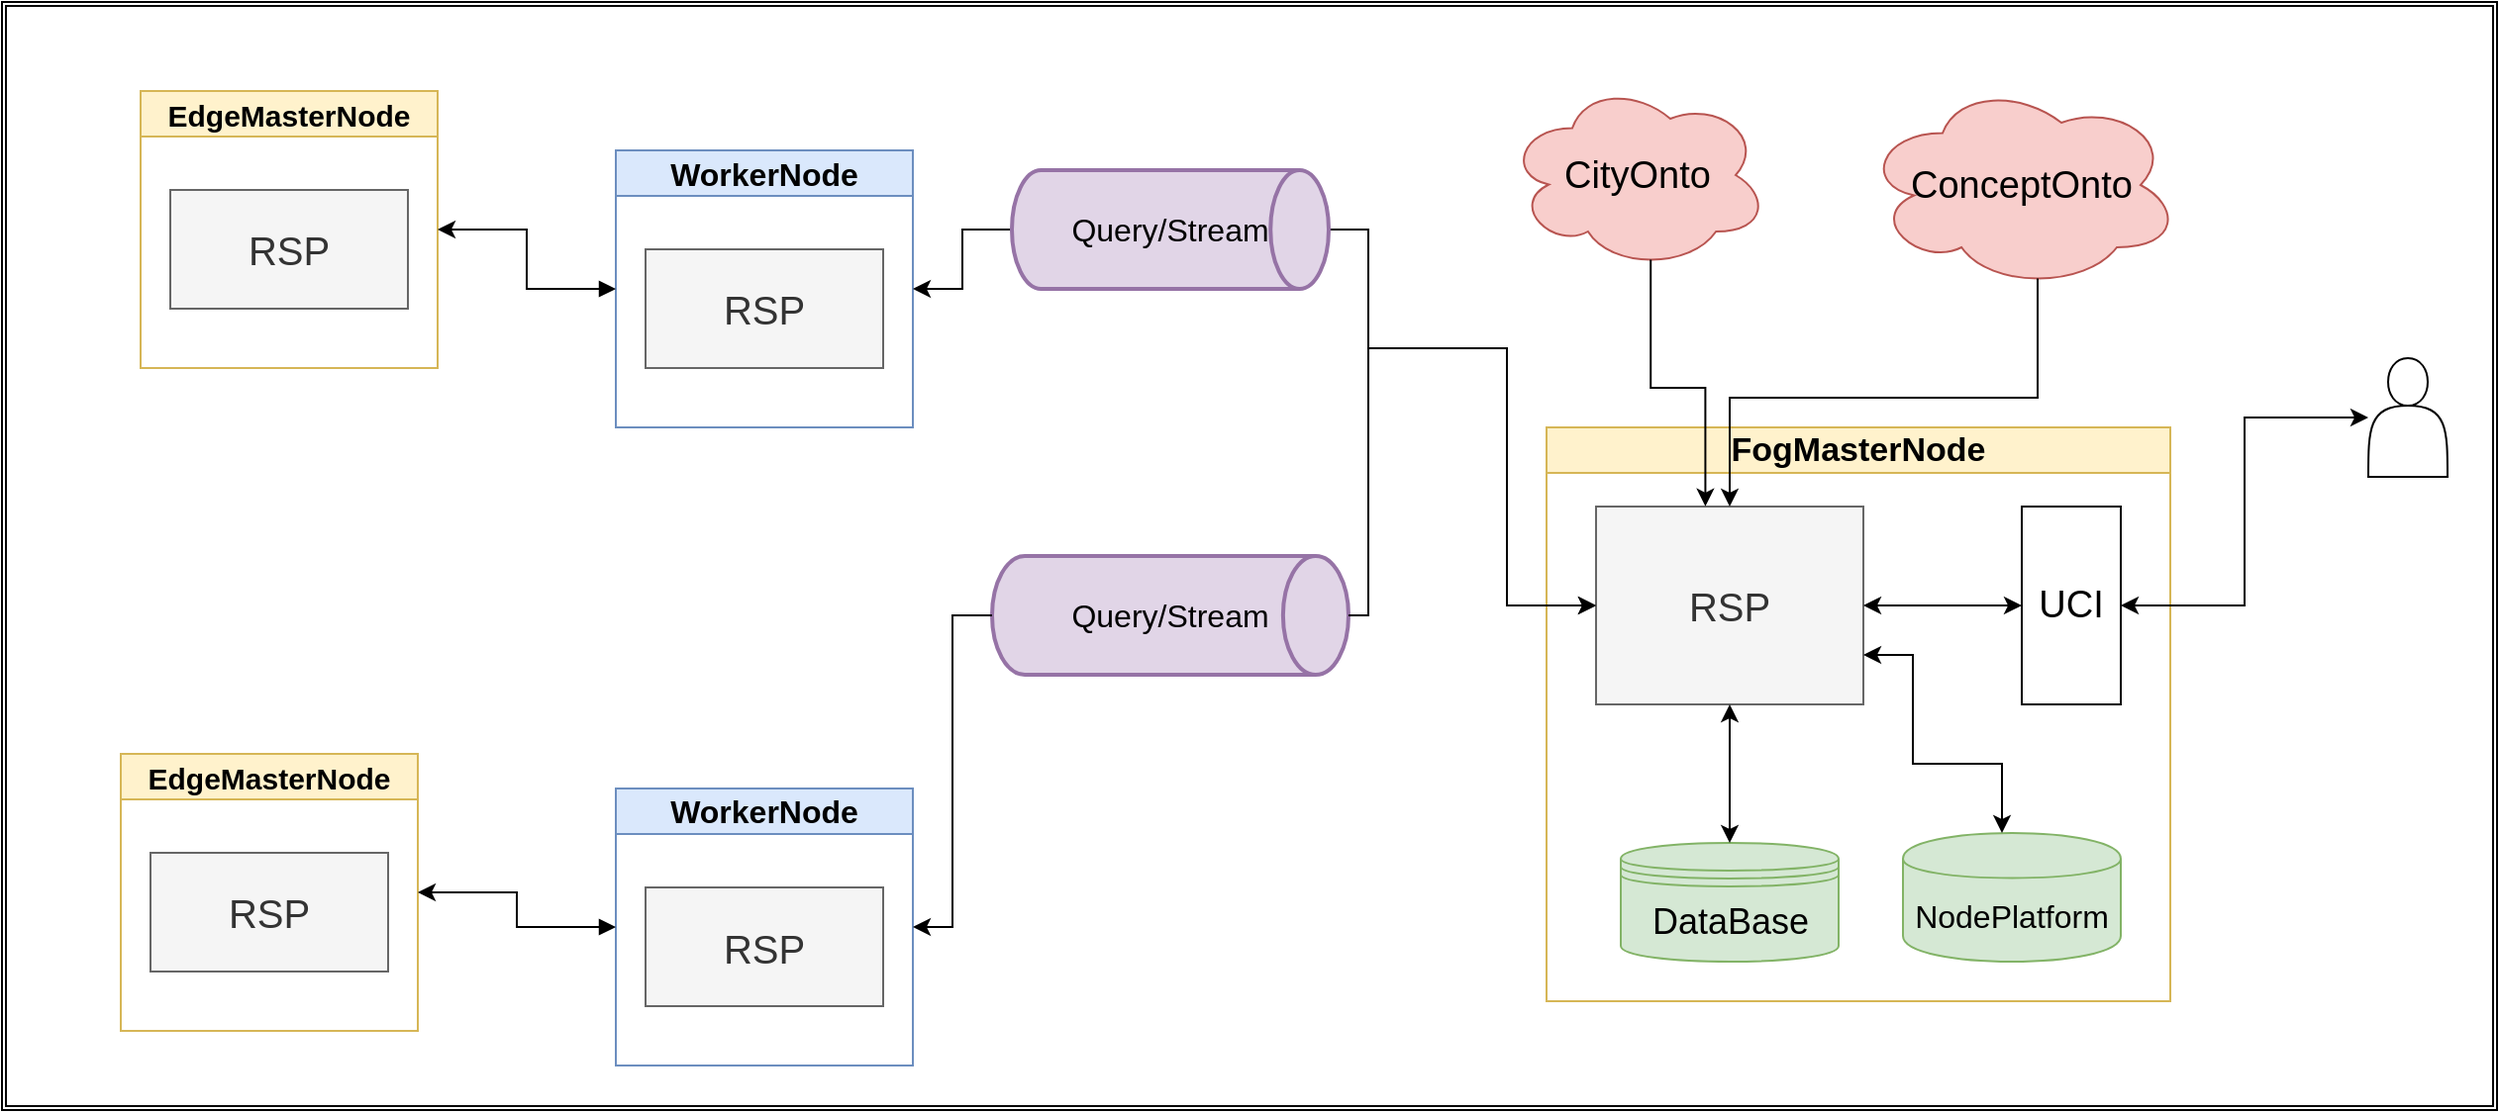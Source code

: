 <mxfile version="28.1.1">
  <diagram name="Page-1" id="o3SQkTJnknENZmN0Xpsn">
    <mxGraphModel dx="3455" dy="1338" grid="1" gridSize="10" guides="1" tooltips="1" connect="1" arrows="1" fold="1" page="1" pageScale="1" pageWidth="850" pageHeight="1100" math="0" shadow="0">
      <root>
        <mxCell id="0" />
        <mxCell id="1" parent="0" />
        <mxCell id="nFZS_PApO_jUczgosnJF-1" value="" style="shape=ext;double=1;rounded=0;whiteSpace=wrap;html=1;fontSize=11;" vertex="1" parent="1">
          <mxGeometry x="-770" y="610" width="1260" height="560" as="geometry" />
        </mxCell>
        <mxCell id="nFZS_PApO_jUczgosnJF-2" value="WorkerNode" style="swimlane;whiteSpace=wrap;html=1;fillColor=#dae8fc;strokeColor=#6c8ebf;fontSize=16;" vertex="1" parent="1">
          <mxGeometry x="-460" y="685" width="150" height="140" as="geometry" />
        </mxCell>
        <UserObject label="RSP" treeRoot="1" id="nFZS_PApO_jUczgosnJF-3">
          <mxCell style="whiteSpace=wrap;html=1;align=center;treeFolding=1;treeMoving=1;newEdgeStyle={&quot;edgeStyle&quot;:&quot;elbowEdgeStyle&quot;,&quot;startArrow&quot;:&quot;none&quot;,&quot;endArrow&quot;:&quot;none&quot;};fillColor=#f5f5f5;fontColor=#333333;strokeColor=#666666;fontSize=20;" vertex="1" parent="nFZS_PApO_jUczgosnJF-2">
            <mxGeometry x="15" y="50" width="120" height="60" as="geometry" />
          </mxCell>
        </UserObject>
        <mxCell id="nFZS_PApO_jUczgosnJF-4" value="FogMasterNode" style="swimlane;whiteSpace=wrap;html=1;fillColor=#fff2cc;strokeColor=#d6b656;fontSize=17;" vertex="1" parent="1">
          <mxGeometry x="10" y="825" width="315" height="290" as="geometry" />
        </mxCell>
        <UserObject label="RSP" treeRoot="1" id="nFZS_PApO_jUczgosnJF-5">
          <mxCell style="whiteSpace=wrap;html=1;align=center;treeFolding=1;treeMoving=1;newEdgeStyle={&quot;edgeStyle&quot;:&quot;elbowEdgeStyle&quot;,&quot;startArrow&quot;:&quot;none&quot;,&quot;endArrow&quot;:&quot;none&quot;};fillColor=#f5f5f5;fontColor=#333333;strokeColor=#666666;fontSize=20;" vertex="1" parent="nFZS_PApO_jUczgosnJF-4">
            <mxGeometry x="25" y="40" width="135" height="100" as="geometry" />
          </mxCell>
        </UserObject>
        <mxCell id="nFZS_PApO_jUczgosnJF-6" value="UCI" style="rounded=0;whiteSpace=wrap;html=1;fontSize=19;" vertex="1" parent="nFZS_PApO_jUczgosnJF-4">
          <mxGeometry x="240" y="40" width="50" height="100" as="geometry" />
        </mxCell>
        <mxCell id="nFZS_PApO_jUczgosnJF-7" value="NodePlatform" style="shape=cylinder;whiteSpace=wrap;html=1;boundedLbl=1;backgroundOutline=1;fillColor=#d5e8d4;strokeColor=#82b366;fontSize=16;" vertex="1" parent="nFZS_PApO_jUczgosnJF-4">
          <mxGeometry x="180" y="205" width="110" height="65" as="geometry" />
        </mxCell>
        <mxCell id="nFZS_PApO_jUczgosnJF-8" value="DataBase" style="shape=datastore;whiteSpace=wrap;html=1;fillColor=#d5e8d4;strokeColor=#82b366;fontSize=18;" vertex="1" parent="nFZS_PApO_jUczgosnJF-4">
          <mxGeometry x="37.5" y="210" width="110" height="60" as="geometry" />
        </mxCell>
        <mxCell id="nFZS_PApO_jUczgosnJF-9" value="" style="endArrow=classic;startArrow=classic;html=1;rounded=0;fontSize=11;entryX=1;entryY=0.5;entryDx=0;entryDy=0;exitX=0;exitY=0.5;exitDx=0;exitDy=0;" edge="1" parent="nFZS_PApO_jUczgosnJF-4" source="nFZS_PApO_jUczgosnJF-6" target="nFZS_PApO_jUczgosnJF-5">
          <mxGeometry width="50" height="50" relative="1" as="geometry">
            <mxPoint x="103" y="220" as="sourcePoint" />
            <mxPoint x="103" y="150" as="targetPoint" />
          </mxGeometry>
        </mxCell>
        <mxCell id="nFZS_PApO_jUczgosnJF-10" style="edgeStyle=orthogonalEdgeStyle;rounded=0;orthogonalLoop=1;jettySize=auto;html=1;exitX=1;exitY=0.75;exitDx=0;exitDy=0;fontSize=11;startArrow=classic;startFill=1;" edge="1" parent="nFZS_PApO_jUczgosnJF-4" source="nFZS_PApO_jUczgosnJF-5">
          <mxGeometry relative="1" as="geometry">
            <mxPoint x="225" y="130" as="sourcePoint" />
            <mxPoint x="230" y="205" as="targetPoint" />
            <Array as="points">
              <mxPoint x="185" y="115" />
              <mxPoint x="185" y="170" />
              <mxPoint x="230" y="170" />
            </Array>
          </mxGeometry>
        </mxCell>
        <mxCell id="nFZS_PApO_jUczgosnJF-11" value="" style="endArrow=classic;startArrow=classic;html=1;rounded=0;fontSize=11;entryX=0.5;entryY=1;entryDx=0;entryDy=0;exitX=0.5;exitY=0;exitDx=0;exitDy=0;" edge="1" parent="nFZS_PApO_jUczgosnJF-4" source="nFZS_PApO_jUczgosnJF-8" target="nFZS_PApO_jUczgosnJF-5">
          <mxGeometry width="50" height="50" relative="1" as="geometry">
            <mxPoint x="58" y="200" as="sourcePoint" />
            <mxPoint x="110" y="290" as="targetPoint" />
          </mxGeometry>
        </mxCell>
        <mxCell id="nFZS_PApO_jUczgosnJF-12" style="edgeStyle=orthogonalEdgeStyle;rounded=0;orthogonalLoop=1;jettySize=auto;html=1;entryX=1;entryY=0.5;entryDx=0;entryDy=0;strokeWidth=1;fontSize=11;startArrow=classic;startFill=1;" edge="1" parent="1" source="nFZS_PApO_jUczgosnJF-13" target="nFZS_PApO_jUczgosnJF-6">
          <mxGeometry relative="1" as="geometry" />
        </mxCell>
        <mxCell id="nFZS_PApO_jUczgosnJF-13" value="" style="shape=actor;whiteSpace=wrap;html=1;" vertex="1" parent="1">
          <mxGeometry x="425" y="790" width="40" height="60" as="geometry" />
        </mxCell>
        <mxCell id="nFZS_PApO_jUczgosnJF-14" style="edgeStyle=orthogonalEdgeStyle;rounded=0;orthogonalLoop=1;jettySize=auto;html=1;exitX=0;exitY=0.5;exitDx=0;exitDy=0;exitPerimeter=0;entryX=1;entryY=0.5;entryDx=0;entryDy=0;fontSize=11;" edge="1" parent="1" source="nFZS_PApO_jUczgosnJF-16" target="nFZS_PApO_jUczgosnJF-2">
          <mxGeometry relative="1" as="geometry">
            <mxPoint x="-310" y="840" as="sourcePoint" />
          </mxGeometry>
        </mxCell>
        <mxCell id="nFZS_PApO_jUczgosnJF-15" style="edgeStyle=orthogonalEdgeStyle;rounded=0;orthogonalLoop=1;jettySize=auto;html=1;fontSize=11;exitX=1;exitY=0.5;exitDx=0;exitDy=0;exitPerimeter=0;entryX=0;entryY=0.5;entryDx=0;entryDy=0;" edge="1" parent="1" source="nFZS_PApO_jUczgosnJF-16" target="nFZS_PApO_jUczgosnJF-5">
          <mxGeometry relative="1" as="geometry">
            <mxPoint x="-110" y="870" as="targetPoint" />
            <mxPoint x="-170" y="840" as="sourcePoint" />
            <Array as="points">
              <mxPoint x="-80" y="725" />
              <mxPoint x="-80" y="785" />
              <mxPoint x="-10" y="785" />
              <mxPoint x="-10" y="915" />
            </Array>
          </mxGeometry>
        </mxCell>
        <mxCell id="nFZS_PApO_jUczgosnJF-16" value="Query/Stream" style="strokeWidth=2;html=1;shape=mxgraph.flowchart.direct_data;whiteSpace=wrap;sketch=0;fontSize=16;labelBackgroundColor=none;fillColor=#e1d5e7;strokeColor=#9673a6;" vertex="1" parent="1">
          <mxGeometry x="-260" y="695" width="160" height="60" as="geometry" />
        </mxCell>
        <mxCell id="nFZS_PApO_jUczgosnJF-17" value="Query/Stream" style="strokeWidth=2;html=1;shape=mxgraph.flowchart.direct_data;whiteSpace=wrap;sketch=0;fontSize=16;fillColor=#e1d5e7;strokeColor=#9673a6;" vertex="1" parent="1">
          <mxGeometry x="-270" y="890" width="180" height="60" as="geometry" />
        </mxCell>
        <mxCell id="nFZS_PApO_jUczgosnJF-18" value="WorkerNode" style="swimlane;whiteSpace=wrap;html=1;fillColor=#dae8fc;strokeColor=#6c8ebf;fontSize=16;" vertex="1" parent="1">
          <mxGeometry x="-460" y="1007.5" width="150" height="140" as="geometry" />
        </mxCell>
        <UserObject label="RSP" treeRoot="1" id="nFZS_PApO_jUczgosnJF-19">
          <mxCell style="whiteSpace=wrap;html=1;align=center;treeFolding=1;treeMoving=1;newEdgeStyle={&quot;edgeStyle&quot;:&quot;elbowEdgeStyle&quot;,&quot;startArrow&quot;:&quot;none&quot;,&quot;endArrow&quot;:&quot;none&quot;};fillColor=#f5f5f5;fontColor=#333333;strokeColor=#666666;fontSize=20;" vertex="1" parent="nFZS_PApO_jUczgosnJF-18">
            <mxGeometry x="15" y="50" width="120" height="60" as="geometry" />
          </mxCell>
        </UserObject>
        <mxCell id="nFZS_PApO_jUczgosnJF-20" style="edgeStyle=orthogonalEdgeStyle;rounded=0;orthogonalLoop=1;jettySize=auto;html=1;exitX=0;exitY=0.5;exitDx=0;exitDy=0;exitPerimeter=0;entryX=1;entryY=0.5;entryDx=0;entryDy=0;fontSize=11;" edge="1" parent="1" source="nFZS_PApO_jUczgosnJF-17" target="nFZS_PApO_jUczgosnJF-18">
          <mxGeometry relative="1" as="geometry">
            <mxPoint x="-290" y="850" as="sourcePoint" />
            <mxPoint x="-360" y="920" as="targetPoint" />
          </mxGeometry>
        </mxCell>
        <mxCell id="nFZS_PApO_jUczgosnJF-21" style="edgeStyle=orthogonalEdgeStyle;rounded=0;orthogonalLoop=1;jettySize=auto;html=1;fontSize=11;exitX=1;exitY=0.5;exitDx=0;exitDy=0;exitPerimeter=0;entryX=0;entryY=0.5;entryDx=0;entryDy=0;" edge="1" parent="1" source="nFZS_PApO_jUczgosnJF-17" target="nFZS_PApO_jUczgosnJF-5">
          <mxGeometry relative="1" as="geometry">
            <mxPoint x="-100" y="880" as="targetPoint" />
            <mxPoint x="-190" y="850" as="sourcePoint" />
            <Array as="points">
              <mxPoint x="-80" y="920" />
              <mxPoint x="-80" y="785" />
              <mxPoint x="-10" y="785" />
              <mxPoint x="-10" y="915" />
            </Array>
          </mxGeometry>
        </mxCell>
        <mxCell id="nFZS_PApO_jUczgosnJF-22" value="CityOnto" style="ellipse;shape=cloud;whiteSpace=wrap;html=1;fillColor=#f8cecc;strokeColor=#b85450;fontSize=19;" vertex="1" parent="1">
          <mxGeometry x="-10" y="650" width="132" height="95" as="geometry" />
        </mxCell>
        <mxCell id="nFZS_PApO_jUczgosnJF-23" style="edgeStyle=orthogonalEdgeStyle;rounded=0;orthogonalLoop=1;jettySize=auto;html=1;exitX=0.55;exitY=0.95;exitDx=0;exitDy=0;exitPerimeter=0;entryX=0.409;entryY=-0.001;entryDx=0;entryDy=0;fontSize=11;entryPerimeter=0;" edge="1" parent="1" source="nFZS_PApO_jUczgosnJF-22" target="nFZS_PApO_jUczgosnJF-5">
          <mxGeometry relative="1" as="geometry">
            <mxPoint x="130" y="755" as="sourcePoint" />
            <mxPoint x="60" y="785" as="targetPoint" />
          </mxGeometry>
        </mxCell>
        <mxCell id="nFZS_PApO_jUczgosnJF-24" value="EdgeMasterNode" style="swimlane;whiteSpace=wrap;html=1;fillColor=#fff2cc;strokeColor=#d6b656;startSize=23;fontSize=15;" vertex="1" parent="1">
          <mxGeometry x="-700" y="655" width="150" height="140" as="geometry" />
        </mxCell>
        <UserObject label="RSP" treeRoot="1" id="nFZS_PApO_jUczgosnJF-25">
          <mxCell style="whiteSpace=wrap;html=1;align=center;treeFolding=1;treeMoving=1;newEdgeStyle={&quot;edgeStyle&quot;:&quot;elbowEdgeStyle&quot;,&quot;startArrow&quot;:&quot;none&quot;,&quot;endArrow&quot;:&quot;none&quot;};fillColor=#f5f5f5;fontColor=#333333;strokeColor=#666666;fontSize=20;" vertex="1" parent="nFZS_PApO_jUczgosnJF-24">
            <mxGeometry x="15" y="50" width="120" height="60" as="geometry" />
          </mxCell>
        </UserObject>
        <mxCell id="nFZS_PApO_jUczgosnJF-26" value="EdgeMasterNode" style="swimlane;whiteSpace=wrap;html=1;fillColor=#fff2cc;strokeColor=#d6b656;startSize=23;fontSize=15;" vertex="1" parent="1">
          <mxGeometry x="-710" y="990" width="150" height="140" as="geometry" />
        </mxCell>
        <UserObject label="RSP" treeRoot="1" id="nFZS_PApO_jUczgosnJF-27">
          <mxCell style="whiteSpace=wrap;html=1;align=center;treeFolding=1;treeMoving=1;newEdgeStyle={&quot;edgeStyle&quot;:&quot;elbowEdgeStyle&quot;,&quot;startArrow&quot;:&quot;none&quot;,&quot;endArrow&quot;:&quot;none&quot;};fillColor=#f5f5f5;fontColor=#333333;strokeColor=#666666;fontSize=20;" vertex="1" parent="nFZS_PApO_jUczgosnJF-26">
            <mxGeometry x="15" y="50" width="120" height="60" as="geometry" />
          </mxCell>
        </UserObject>
        <mxCell id="nFZS_PApO_jUczgosnJF-28" style="edgeStyle=orthogonalEdgeStyle;rounded=0;orthogonalLoop=1;jettySize=auto;html=1;exitX=0;exitY=0.5;exitDx=0;exitDy=0;entryX=1;entryY=0.5;entryDx=0;entryDy=0;fontSize=11;startArrow=block;startFill=1;" edge="1" parent="1" source="nFZS_PApO_jUczgosnJF-2" target="nFZS_PApO_jUczgosnJF-24">
          <mxGeometry relative="1" as="geometry">
            <mxPoint x="-480" y="820" as="sourcePoint" />
            <mxPoint x="-550" y="850" as="targetPoint" />
          </mxGeometry>
        </mxCell>
        <mxCell id="nFZS_PApO_jUczgosnJF-29" style="edgeStyle=orthogonalEdgeStyle;rounded=0;orthogonalLoop=1;jettySize=auto;html=1;exitX=0;exitY=0.5;exitDx=0;exitDy=0;entryX=1;entryY=0.5;entryDx=0;entryDy=0;fontSize=11;startArrow=block;startFill=1;" edge="1" parent="1" source="nFZS_PApO_jUczgosnJF-18" target="nFZS_PApO_jUczgosnJF-26">
          <mxGeometry relative="1" as="geometry">
            <mxPoint x="-520" y="949.5" as="sourcePoint" />
            <mxPoint x="-610" y="919.5" as="targetPoint" />
          </mxGeometry>
        </mxCell>
        <mxCell id="nFZS_PApO_jUczgosnJF-30" value="ConceptOnto" style="ellipse;shape=cloud;whiteSpace=wrap;html=1;fillColor=#f8cecc;strokeColor=#b85450;fontSize=19;" vertex="1" parent="1">
          <mxGeometry x="170" y="650" width="160" height="105" as="geometry" />
        </mxCell>
        <mxCell id="nFZS_PApO_jUczgosnJF-31" style="edgeStyle=orthogonalEdgeStyle;rounded=0;orthogonalLoop=1;jettySize=auto;html=1;exitX=0.55;exitY=0.95;exitDx=0;exitDy=0;exitPerimeter=0;fontSize=11;" edge="1" parent="1" source="nFZS_PApO_jUczgosnJF-30" target="nFZS_PApO_jUczgosnJF-5">
          <mxGeometry relative="1" as="geometry">
            <mxPoint x="120" y="770" as="sourcePoint" />
            <mxPoint x="147" y="895" as="targetPoint" />
          </mxGeometry>
        </mxCell>
      </root>
    </mxGraphModel>
  </diagram>
</mxfile>
